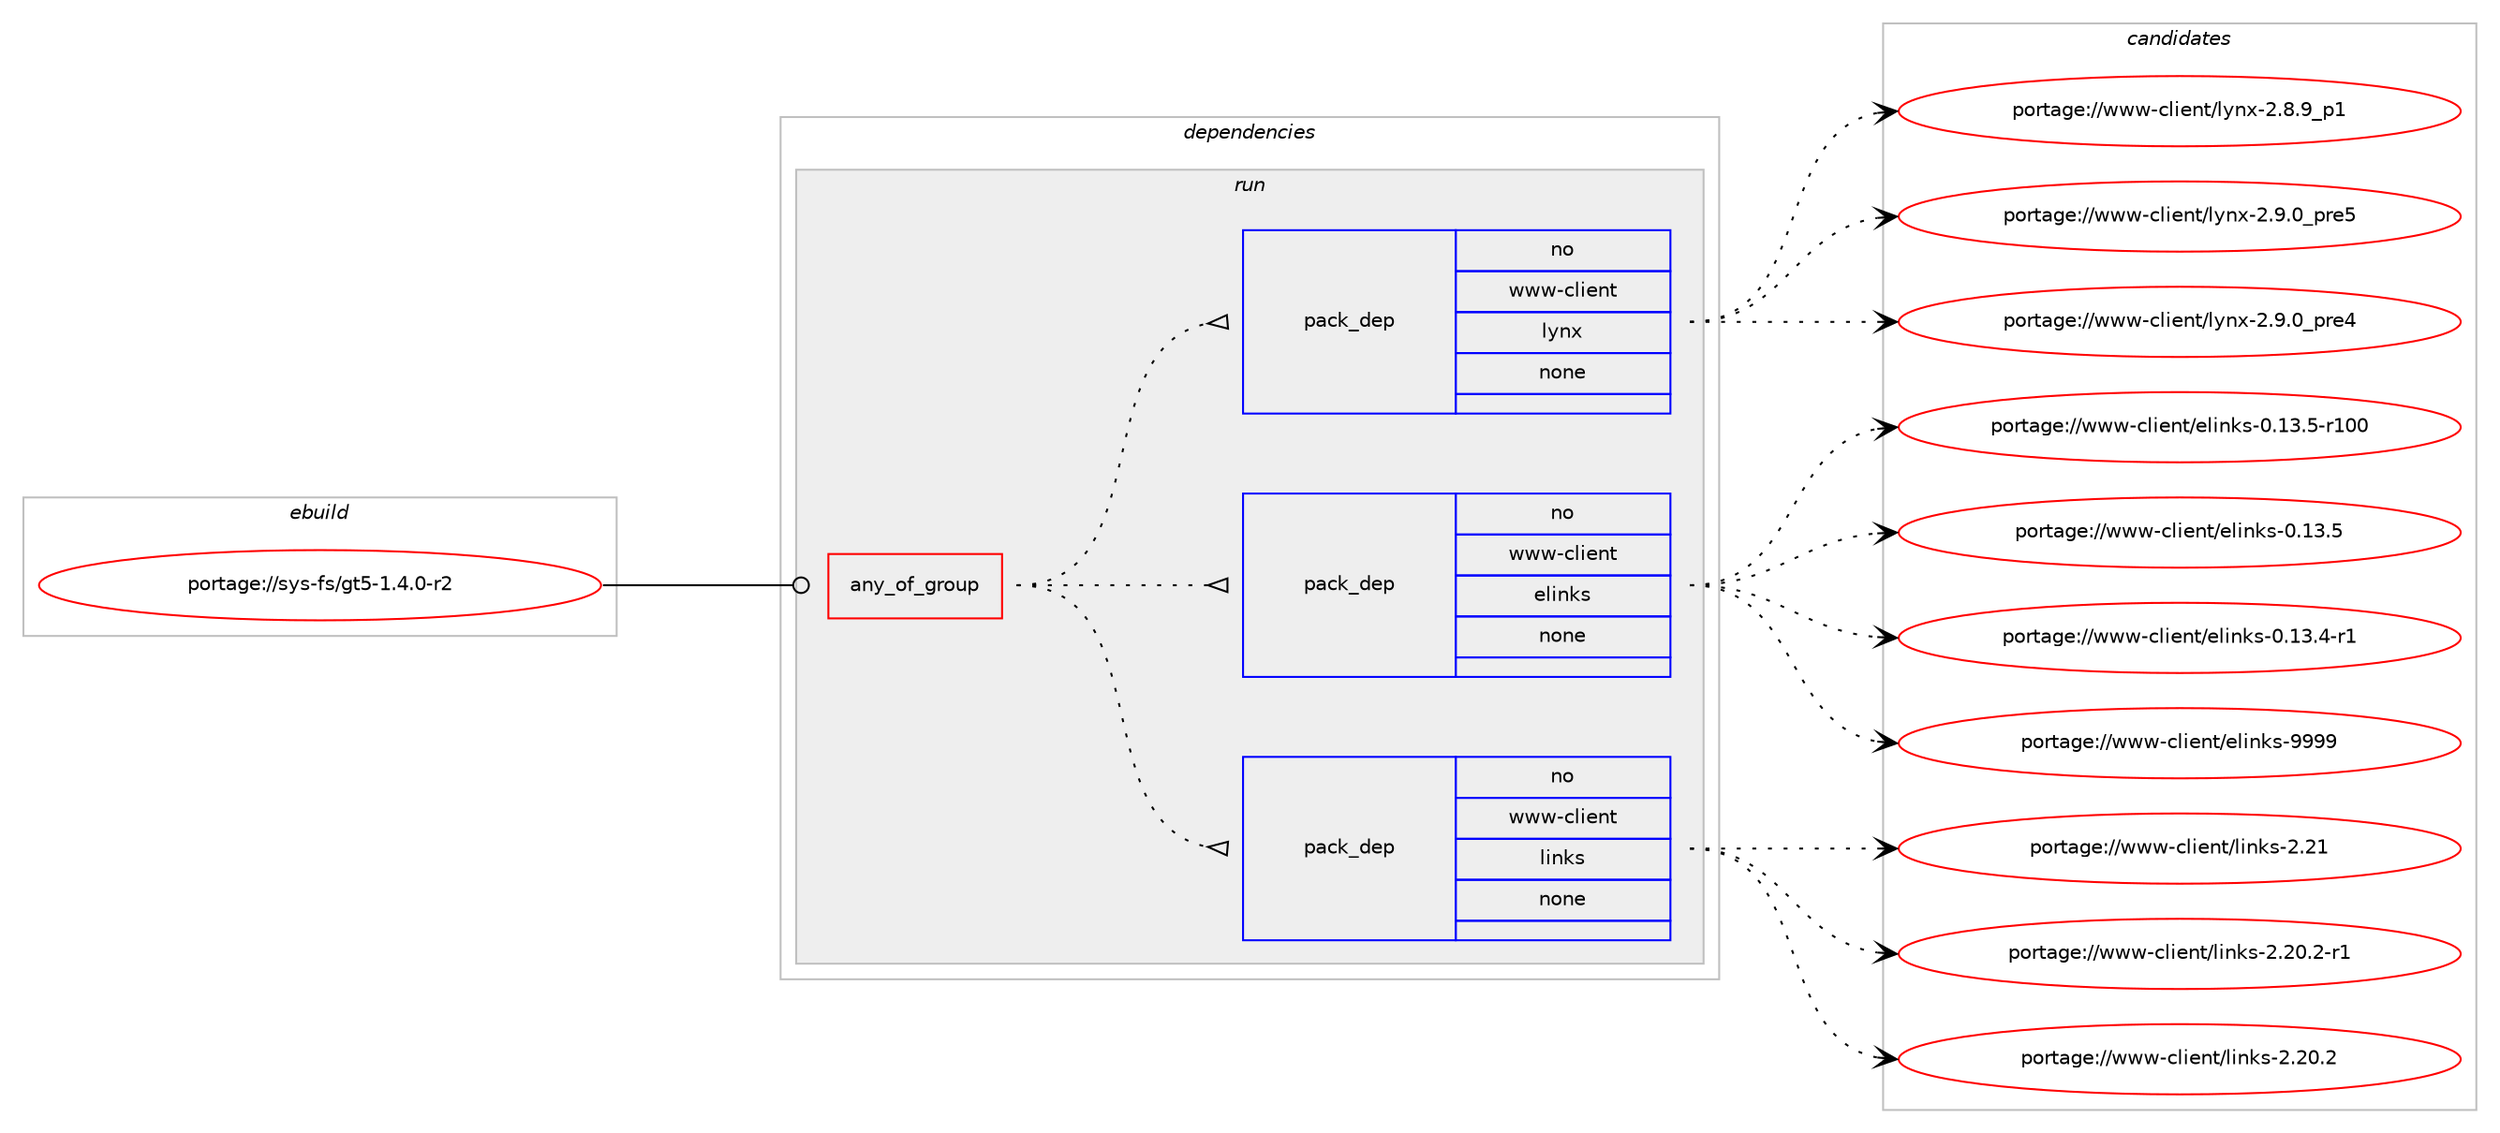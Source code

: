 digraph prolog {

# *************
# Graph options
# *************

newrank=true;
concentrate=true;
compound=true;
graph [rankdir=LR,fontname=Helvetica,fontsize=10,ranksep=1.5];#, ranksep=2.5, nodesep=0.2];
edge  [arrowhead=vee];
node  [fontname=Helvetica,fontsize=10];

# **********
# The ebuild
# **********

subgraph cluster_leftcol {
color=gray;
rank=same;
label=<<i>ebuild</i>>;
id [label="portage://sys-fs/gt5-1.4.0-r2", color=red, width=4, href="../sys-fs/gt5-1.4.0-r2.svg"];
}

# ****************
# The dependencies
# ****************

subgraph cluster_midcol {
color=gray;
label=<<i>dependencies</i>>;
subgraph cluster_compile {
fillcolor="#eeeeee";
style=filled;
label=<<i>compile</i>>;
}
subgraph cluster_compileandrun {
fillcolor="#eeeeee";
style=filled;
label=<<i>compile and run</i>>;
}
subgraph cluster_run {
fillcolor="#eeeeee";
style=filled;
label=<<i>run</i>>;
subgraph any37 {
dependency1637 [label=<<TABLE BORDER="0" CELLBORDER="1" CELLSPACING="0" CELLPADDING="4"><TR><TD CELLPADDING="10">any_of_group</TD></TR></TABLE>>, shape=none, color=red];subgraph pack1439 {
dependency1638 [label=<<TABLE BORDER="0" CELLBORDER="1" CELLSPACING="0" CELLPADDING="4" WIDTH="220"><TR><TD ROWSPAN="6" CELLPADDING="30">pack_dep</TD></TR><TR><TD WIDTH="110">no</TD></TR><TR><TD>www-client</TD></TR><TR><TD>links</TD></TR><TR><TD>none</TD></TR><TR><TD></TD></TR></TABLE>>, shape=none, color=blue];
}
dependency1637:e -> dependency1638:w [weight=20,style="dotted",arrowhead="oinv"];
subgraph pack1440 {
dependency1639 [label=<<TABLE BORDER="0" CELLBORDER="1" CELLSPACING="0" CELLPADDING="4" WIDTH="220"><TR><TD ROWSPAN="6" CELLPADDING="30">pack_dep</TD></TR><TR><TD WIDTH="110">no</TD></TR><TR><TD>www-client</TD></TR><TR><TD>elinks</TD></TR><TR><TD>none</TD></TR><TR><TD></TD></TR></TABLE>>, shape=none, color=blue];
}
dependency1637:e -> dependency1639:w [weight=20,style="dotted",arrowhead="oinv"];
subgraph pack1441 {
dependency1640 [label=<<TABLE BORDER="0" CELLBORDER="1" CELLSPACING="0" CELLPADDING="4" WIDTH="220"><TR><TD ROWSPAN="6" CELLPADDING="30">pack_dep</TD></TR><TR><TD WIDTH="110">no</TD></TR><TR><TD>www-client</TD></TR><TR><TD>lynx</TD></TR><TR><TD>none</TD></TR><TR><TD></TD></TR></TABLE>>, shape=none, color=blue];
}
dependency1637:e -> dependency1640:w [weight=20,style="dotted",arrowhead="oinv"];
}
id:e -> dependency1637:w [weight=20,style="solid",arrowhead="odot"];
}
}

# **************
# The candidates
# **************

subgraph cluster_choices {
rank=same;
color=gray;
label=<<i>candidates</i>>;

subgraph choice1439 {
color=black;
nodesep=1;
choice1191191194599108105101110116471081051101071154550465049 [label="portage://www-client/links-2.21", color=red, width=4,href="../www-client/links-2.21.svg"];
choice119119119459910810510111011647108105110107115455046504846504511449 [label="portage://www-client/links-2.20.2-r1", color=red, width=4,href="../www-client/links-2.20.2-r1.svg"];
choice11911911945991081051011101164710810511010711545504650484650 [label="portage://www-client/links-2.20.2", color=red, width=4,href="../www-client/links-2.20.2.svg"];
dependency1638:e -> choice1191191194599108105101110116471081051101071154550465049:w [style=dotted,weight="100"];
dependency1638:e -> choice119119119459910810510111011647108105110107115455046504846504511449:w [style=dotted,weight="100"];
dependency1638:e -> choice11911911945991081051011101164710810511010711545504650484650:w [style=dotted,weight="100"];
}
subgraph choice1440 {
color=black;
nodesep=1;
choice1191191194599108105101110116471011081051101071154557575757 [label="portage://www-client/elinks-9999", color=red, width=4,href="../www-client/elinks-9999.svg"];
choice1191191194599108105101110116471011081051101071154548464951465345114494848 [label="portage://www-client/elinks-0.13.5-r100", color=red, width=4,href="../www-client/elinks-0.13.5-r100.svg"];
choice11911911945991081051011101164710110810511010711545484649514653 [label="portage://www-client/elinks-0.13.5", color=red, width=4,href="../www-client/elinks-0.13.5.svg"];
choice119119119459910810510111011647101108105110107115454846495146524511449 [label="portage://www-client/elinks-0.13.4-r1", color=red, width=4,href="../www-client/elinks-0.13.4-r1.svg"];
dependency1639:e -> choice1191191194599108105101110116471011081051101071154557575757:w [style=dotted,weight="100"];
dependency1639:e -> choice1191191194599108105101110116471011081051101071154548464951465345114494848:w [style=dotted,weight="100"];
dependency1639:e -> choice11911911945991081051011101164710110810511010711545484649514653:w [style=dotted,weight="100"];
dependency1639:e -> choice119119119459910810510111011647101108105110107115454846495146524511449:w [style=dotted,weight="100"];
}
subgraph choice1441 {
color=black;
nodesep=1;
choice1191191194599108105101110116471081211101204550465746489511211410153 [label="portage://www-client/lynx-2.9.0_pre5", color=red, width=4,href="../www-client/lynx-2.9.0_pre5.svg"];
choice1191191194599108105101110116471081211101204550465746489511211410152 [label="portage://www-client/lynx-2.9.0_pre4", color=red, width=4,href="../www-client/lynx-2.9.0_pre4.svg"];
choice1191191194599108105101110116471081211101204550465646579511249 [label="portage://www-client/lynx-2.8.9_p1", color=red, width=4,href="../www-client/lynx-2.8.9_p1.svg"];
dependency1640:e -> choice1191191194599108105101110116471081211101204550465746489511211410153:w [style=dotted,weight="100"];
dependency1640:e -> choice1191191194599108105101110116471081211101204550465746489511211410152:w [style=dotted,weight="100"];
dependency1640:e -> choice1191191194599108105101110116471081211101204550465646579511249:w [style=dotted,weight="100"];
}
}

}
